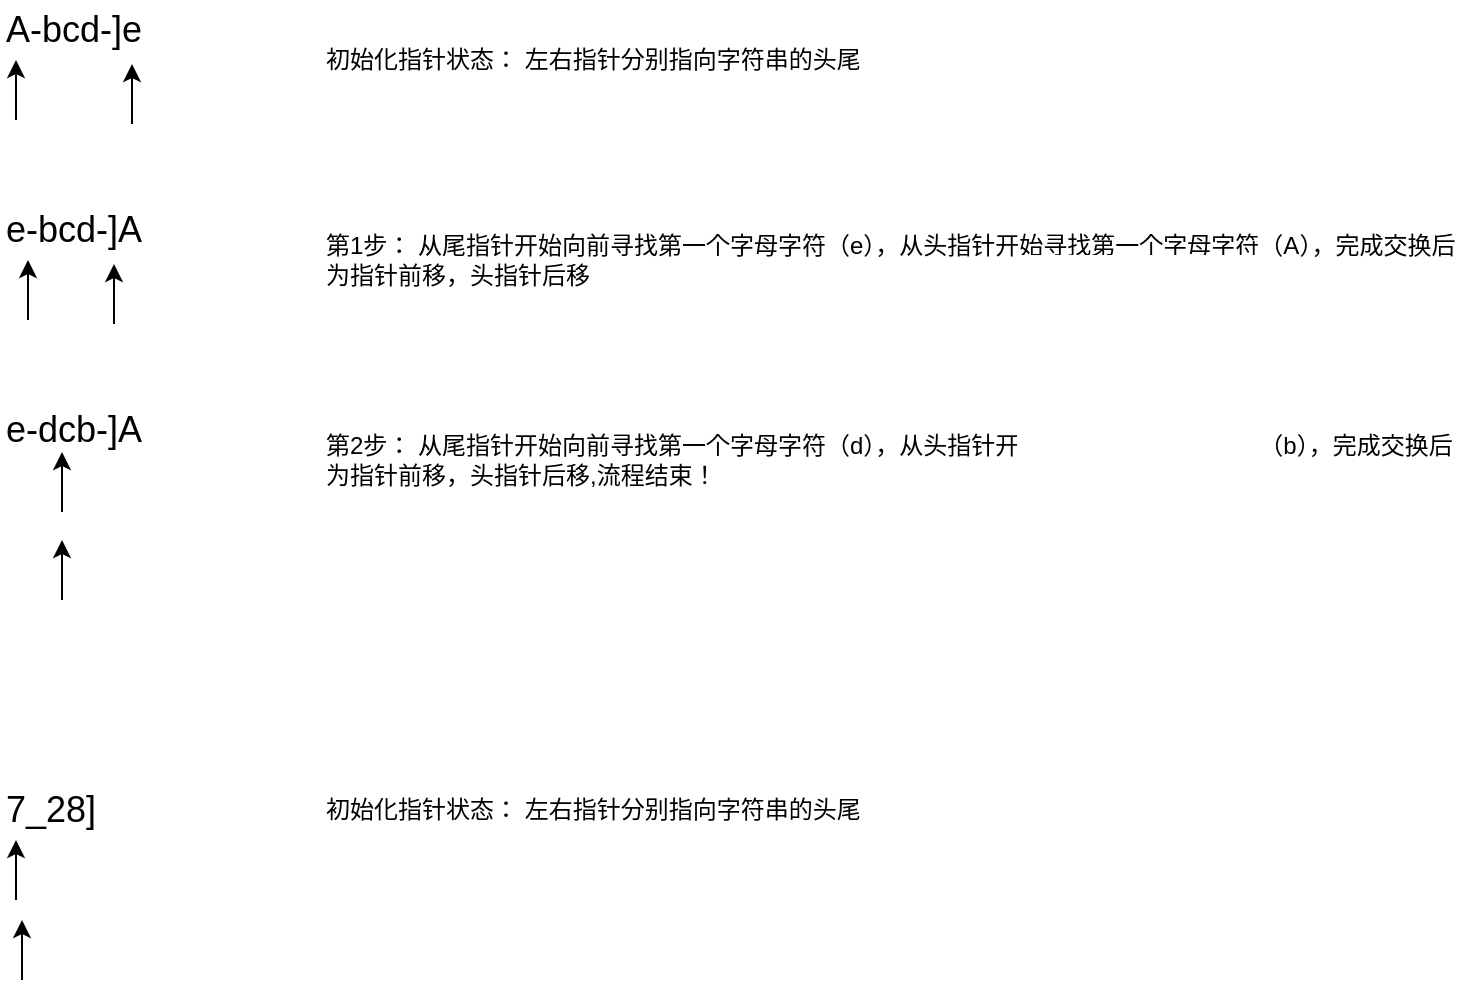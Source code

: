 <mxfile version="14.4.2" type="github">
  <diagram id="FLrrWJUAtOJ6hWwVN5KP" name="Page-1">
    <mxGraphModel dx="1426" dy="773" grid="1" gridSize="10" guides="1" tooltips="1" connect="1" arrows="1" fold="1" page="1" pageScale="1" pageWidth="827" pageHeight="1169" math="0" shadow="0">
      <root>
        <mxCell id="0" />
        <mxCell id="1" parent="0" />
        <mxCell id="Zwb7iGwK8RU0KdK2lxab-5" value="&lt;span style=&quot;font-size: 18px&quot;&gt;A-bcd-]e&lt;/span&gt;" style="text;html=1;strokeColor=none;fillColor=none;align=left;verticalAlign=middle;whiteSpace=wrap;rounded=0;" vertex="1" parent="1">
          <mxGeometry x="120" y="90" width="290" height="30" as="geometry" />
        </mxCell>
        <mxCell id="Zwb7iGwK8RU0KdK2lxab-7" value="" style="endArrow=classic;html=1;" edge="1" parent="1">
          <mxGeometry width="50" height="50" relative="1" as="geometry">
            <mxPoint x="185" y="152" as="sourcePoint" />
            <mxPoint x="185" y="122" as="targetPoint" />
          </mxGeometry>
        </mxCell>
        <mxCell id="Zwb7iGwK8RU0KdK2lxab-8" value="" style="endArrow=classic;html=1;" edge="1" parent="1">
          <mxGeometry width="50" height="50" relative="1" as="geometry">
            <mxPoint x="127" y="150" as="sourcePoint" />
            <mxPoint x="127" y="120" as="targetPoint" />
          </mxGeometry>
        </mxCell>
        <mxCell id="Zwb7iGwK8RU0KdK2lxab-9" value="&lt;div&gt;&lt;span&gt;初始化指针状态： 左右指针分别指向字符串的头尾&lt;/span&gt;&lt;/div&gt;" style="text;html=1;strokeColor=none;fillColor=none;align=left;verticalAlign=middle;whiteSpace=wrap;rounded=0;" vertex="1" parent="1">
          <mxGeometry x="280" y="110" width="390" height="20" as="geometry" />
        </mxCell>
        <mxCell id="Zwb7iGwK8RU0KdK2lxab-10" value="&lt;span style=&quot;font-size: 18px&quot;&gt;e-bcd-]A&lt;/span&gt;" style="text;html=1;strokeColor=none;fillColor=none;align=left;verticalAlign=middle;whiteSpace=wrap;rounded=0;" vertex="1" parent="1">
          <mxGeometry x="120" y="190" width="290" height="30" as="geometry" />
        </mxCell>
        <mxCell id="Zwb7iGwK8RU0KdK2lxab-11" value="" style="endArrow=classic;html=1;" edge="1" parent="1">
          <mxGeometry width="50" height="50" relative="1" as="geometry">
            <mxPoint x="176" y="252" as="sourcePoint" />
            <mxPoint x="176" y="222" as="targetPoint" />
          </mxGeometry>
        </mxCell>
        <mxCell id="Zwb7iGwK8RU0KdK2lxab-12" value="" style="endArrow=classic;html=1;" edge="1" parent="1">
          <mxGeometry width="50" height="50" relative="1" as="geometry">
            <mxPoint x="133" y="250" as="sourcePoint" />
            <mxPoint x="133" y="220" as="targetPoint" />
          </mxGeometry>
        </mxCell>
        <mxCell id="Zwb7iGwK8RU0KdK2lxab-13" value="&lt;div&gt;&lt;span&gt;第1步： 从尾指针开始向前寻找第一个字母字符（e），从头指针开始寻找第一个字母字符（A），完成交换后为指针前移，头指针后移&lt;/span&gt;&lt;/div&gt;" style="text;html=1;strokeColor=none;fillColor=none;align=left;verticalAlign=middle;whiteSpace=wrap;rounded=0;" vertex="1" parent="1">
          <mxGeometry x="280" y="200" width="570" height="40" as="geometry" />
        </mxCell>
        <mxCell id="Zwb7iGwK8RU0KdK2lxab-14" value="&lt;span style=&quot;font-size: 18px&quot;&gt;e-dcb-]A&lt;/span&gt;" style="text;html=1;strokeColor=none;fillColor=none;align=left;verticalAlign=middle;whiteSpace=wrap;rounded=0;" vertex="1" parent="1">
          <mxGeometry x="120" y="290" width="290" height="30" as="geometry" />
        </mxCell>
        <mxCell id="Zwb7iGwK8RU0KdK2lxab-15" value="" style="endArrow=classic;html=1;" edge="1" parent="1">
          <mxGeometry width="50" height="50" relative="1" as="geometry">
            <mxPoint x="150" y="390" as="sourcePoint" />
            <mxPoint x="150" y="360" as="targetPoint" />
          </mxGeometry>
        </mxCell>
        <mxCell id="Zwb7iGwK8RU0KdK2lxab-16" value="" style="endArrow=classic;html=1;" edge="1" parent="1">
          <mxGeometry width="50" height="50" relative="1" as="geometry">
            <mxPoint x="150" y="346" as="sourcePoint" />
            <mxPoint x="150" y="316" as="targetPoint" />
          </mxGeometry>
        </mxCell>
        <mxCell id="Zwb7iGwK8RU0KdK2lxab-17" value="&lt;div&gt;&lt;span&gt;第2步： 从尾指针开始向前寻找第一个字母字符（d），从头指针开始寻找第一个字母字符（b），完成交换后为指针前移，头指针后移,流程结束！&lt;/span&gt;&lt;/div&gt;" style="text;html=1;strokeColor=none;fillColor=none;align=left;verticalAlign=middle;whiteSpace=wrap;rounded=0;" vertex="1" parent="1">
          <mxGeometry x="280" y="300" width="570" height="40" as="geometry" />
        </mxCell>
        <mxCell id="Zwb7iGwK8RU0KdK2lxab-19" value="&lt;span style=&quot;font-size: 18px&quot;&gt;7_28]&lt;/span&gt;" style="text;html=1;strokeColor=none;fillColor=none;align=left;verticalAlign=middle;whiteSpace=wrap;rounded=0;" vertex="1" parent="1">
          <mxGeometry x="120" y="480" width="290" height="30" as="geometry" />
        </mxCell>
        <mxCell id="Zwb7iGwK8RU0KdK2lxab-20" value="" style="endArrow=classic;html=1;" edge="1" parent="1">
          <mxGeometry width="50" height="50" relative="1" as="geometry">
            <mxPoint x="130" y="580" as="sourcePoint" />
            <mxPoint x="130" y="550" as="targetPoint" />
          </mxGeometry>
        </mxCell>
        <mxCell id="Zwb7iGwK8RU0KdK2lxab-21" value="" style="endArrow=classic;html=1;" edge="1" parent="1">
          <mxGeometry width="50" height="50" relative="1" as="geometry">
            <mxPoint x="127" y="540" as="sourcePoint" />
            <mxPoint x="127" y="510" as="targetPoint" />
          </mxGeometry>
        </mxCell>
        <mxCell id="Zwb7iGwK8RU0KdK2lxab-22" value="&lt;div&gt;&lt;span&gt;初始化指针状态： 左右指针分别指向字符串的头尾&lt;/span&gt;&lt;/div&gt;" style="text;html=1;strokeColor=none;fillColor=none;align=left;verticalAlign=middle;whiteSpace=wrap;rounded=0;" vertex="1" parent="1">
          <mxGeometry x="280" y="485" width="390" height="20" as="geometry" />
        </mxCell>
      </root>
    </mxGraphModel>
  </diagram>
</mxfile>
